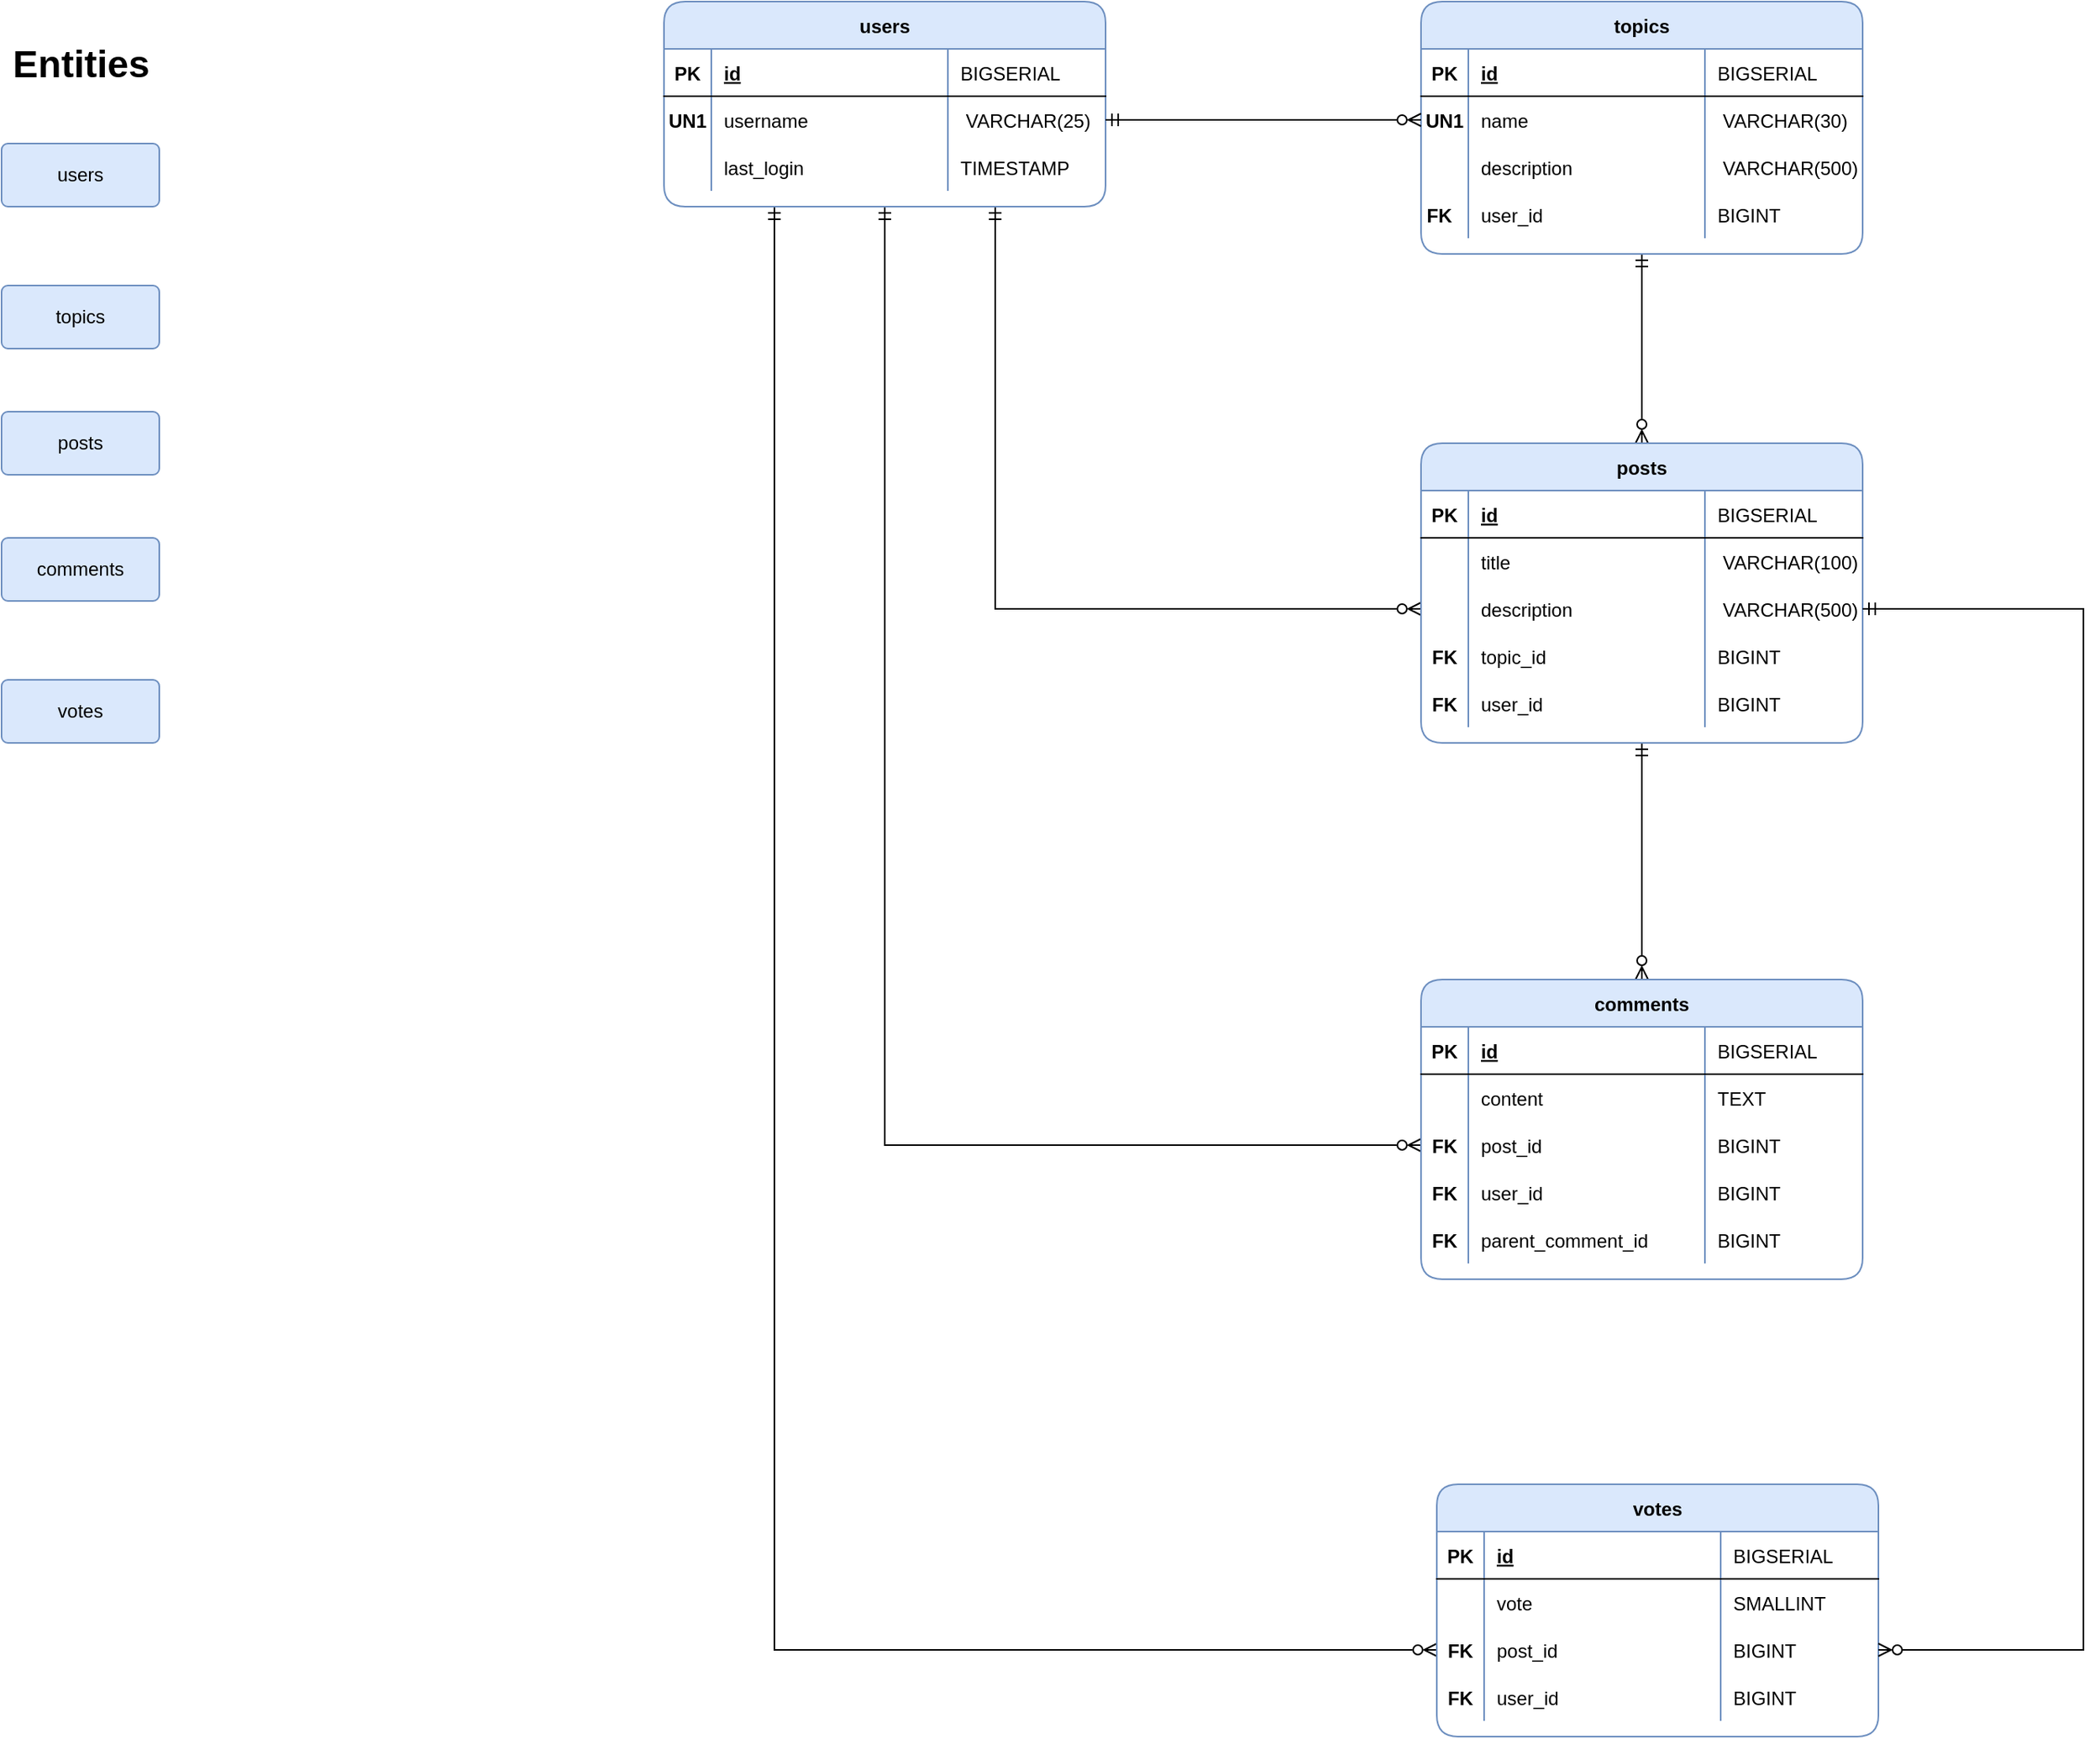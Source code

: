 <mxfile version="20.4.0" type="github" pages="2">
  <diagram id="8g-ydlvDTUNhMPBnWXd3" name="ERD">
    <mxGraphModel dx="1696" dy="1075" grid="1" gridSize="10" guides="1" tooltips="1" connect="1" arrows="1" fold="1" page="0" pageScale="1" pageWidth="850" pageHeight="1100" background="none" math="0" shadow="0">
      <root>
        <mxCell id="0" />
        <mxCell id="1" parent="0" />
        <mxCell id="EXjg4WkJ71-_uIo1iICC-14" value="users" style="rounded=1;arcSize=10;whiteSpace=wrap;html=1;align=center;fillColor=#dae8fc;strokeColor=#6c8ebf;" parent="1" vertex="1">
          <mxGeometry x="-50" y="-130" width="100" height="40" as="geometry" />
        </mxCell>
        <mxCell id="EXjg4WkJ71-_uIo1iICC-16" value="comments" style="rounded=1;arcSize=10;whiteSpace=wrap;html=1;align=center;fillColor=#dae8fc;strokeColor=#6c8ebf;" parent="1" vertex="1">
          <mxGeometry x="-50" y="120" width="100" height="40" as="geometry" />
        </mxCell>
        <mxCell id="EXjg4WkJ71-_uIo1iICC-17" value="topics" style="rounded=1;arcSize=10;whiteSpace=wrap;html=1;align=center;fillColor=#dae8fc;strokeColor=#6c8ebf;" parent="1" vertex="1">
          <mxGeometry x="-50" y="-40" width="100" height="40" as="geometry" />
        </mxCell>
        <mxCell id="EXjg4WkJ71-_uIo1iICC-18" value="posts" style="rounded=1;arcSize=10;whiteSpace=wrap;html=1;align=center;fillColor=#dae8fc;strokeColor=#6c8ebf;" parent="1" vertex="1">
          <mxGeometry x="-50" y="40" width="100" height="40" as="geometry" />
        </mxCell>
        <mxCell id="EXjg4WkJ71-_uIo1iICC-19" value="votes" style="rounded=1;arcSize=10;whiteSpace=wrap;html=1;align=center;fillColor=#dae8fc;strokeColor=#6c8ebf;" parent="1" vertex="1">
          <mxGeometry x="-50" y="210" width="100" height="40" as="geometry" />
        </mxCell>
        <mxCell id="EXjg4WkJ71-_uIo1iICC-21" value="Entities" style="text;strokeColor=none;fillColor=none;html=1;fontSize=24;fontStyle=1;verticalAlign=middle;align=center;" parent="1" vertex="1">
          <mxGeometry x="-50" y="-200" width="100" height="40" as="geometry" />
        </mxCell>
        <mxCell id="J9Gy0ZfupM6AJwMxu1hg-21" style="edgeStyle=orthogonalEdgeStyle;rounded=0;orthogonalLoop=1;jettySize=auto;html=1;entryX=0;entryY=0.5;entryDx=0;entryDy=0;startArrow=ERmandOne;startFill=0;endArrow=ERzeroToMany;endFill=0;exitX=0.75;exitY=1;exitDx=0;exitDy=0;" parent="1" source="i5EUTJuOAO9aettkllSd-66" target="J9Gy0ZfupM6AJwMxu1hg-14" edge="1">
          <mxGeometry relative="1" as="geometry" />
        </mxCell>
        <mxCell id="J9Gy0ZfupM6AJwMxu1hg-48" style="edgeStyle=orthogonalEdgeStyle;rounded=0;orthogonalLoop=1;jettySize=auto;html=1;entryX=0;entryY=0.5;entryDx=0;entryDy=0;startArrow=ERmandOne;startFill=0;endArrow=ERzeroToMany;endFill=0;exitX=0.5;exitY=1;exitDx=0;exitDy=0;" parent="1" source="i5EUTJuOAO9aettkllSd-66" target="J9Gy0ZfupM6AJwMxu1hg-35" edge="1">
          <mxGeometry relative="1" as="geometry" />
        </mxCell>
        <mxCell id="YO8CS8WQhKjeNk4zkESb-1" style="edgeStyle=orthogonalEdgeStyle;rounded=0;orthogonalLoop=1;jettySize=auto;html=1;entryX=0;entryY=0.5;entryDx=0;entryDy=0;exitX=0.25;exitY=1;exitDx=0;exitDy=0;endArrow=ERzeroToMany;endFill=0;startArrow=ERmandOne;startFill=0;" edge="1" parent="1" source="i5EUTJuOAO9aettkllSd-66" target="J9Gy0ZfupM6AJwMxu1hg-58">
          <mxGeometry relative="1" as="geometry" />
        </mxCell>
        <mxCell id="i5EUTJuOAO9aettkllSd-66" value="users" style="shape=table;startSize=30;container=1;collapsible=1;childLayout=tableLayout;fixedRows=1;rowLines=0;fontStyle=1;align=center;resizeLast=1;rounded=1;fillColor=#dae8fc;strokeColor=#6c8ebf;shadow=0;sketch=0;" parent="1" vertex="1">
          <mxGeometry x="370" y="-220" width="280" height="130.0" as="geometry" />
        </mxCell>
        <mxCell id="i5EUTJuOAO9aettkllSd-67" value="" style="shape=partialRectangle;collapsible=0;dropTarget=0;pointerEvents=0;fillColor=none;top=0;left=0;bottom=1;right=0;points=[[0,0.5],[1,0.5]];portConstraint=eastwest;" parent="i5EUTJuOAO9aettkllSd-66" vertex="1">
          <mxGeometry y="30" width="280" height="30" as="geometry" />
        </mxCell>
        <mxCell id="i5EUTJuOAO9aettkllSd-68" value="PK" style="shape=partialRectangle;connectable=0;fillColor=none;top=0;left=0;bottom=0;right=0;fontStyle=1;overflow=hidden;" parent="i5EUTJuOAO9aettkllSd-67" vertex="1">
          <mxGeometry width="30" height="30" as="geometry">
            <mxRectangle width="30" height="30" as="alternateBounds" />
          </mxGeometry>
        </mxCell>
        <mxCell id="i5EUTJuOAO9aettkllSd-69" value="id" style="shape=partialRectangle;connectable=0;fillColor=none;top=0;left=0;bottom=0;right=0;align=left;spacingLeft=6;fontStyle=5;overflow=hidden;" parent="i5EUTJuOAO9aettkllSd-67" vertex="1">
          <mxGeometry x="30" width="150" height="30" as="geometry">
            <mxRectangle width="150" height="30" as="alternateBounds" />
          </mxGeometry>
        </mxCell>
        <mxCell id="i5EUTJuOAO9aettkllSd-70" value="BIGSERIAL" style="shape=partialRectangle;connectable=0;fillColor=none;top=0;left=0;bottom=0;right=0;align=left;spacingLeft=6;fontStyle=0;overflow=hidden;" parent="i5EUTJuOAO9aettkllSd-67" vertex="1">
          <mxGeometry x="180" width="100" height="30" as="geometry">
            <mxRectangle width="100" height="30" as="alternateBounds" />
          </mxGeometry>
        </mxCell>
        <mxCell id="i5EUTJuOAO9aettkllSd-71" value="" style="shape=partialRectangle;collapsible=0;dropTarget=0;pointerEvents=0;fillColor=none;top=0;left=0;bottom=0;right=0;points=[[0,0.5],[1,0.5]];portConstraint=eastwest;" parent="i5EUTJuOAO9aettkllSd-66" vertex="1">
          <mxGeometry y="60" width="280" height="30" as="geometry" />
        </mxCell>
        <mxCell id="i5EUTJuOAO9aettkllSd-72" value="" style="shape=partialRectangle;connectable=0;fillColor=none;top=0;left=0;bottom=0;right=0;editable=1;overflow=hidden;" parent="i5EUTJuOAO9aettkllSd-71" vertex="1">
          <mxGeometry width="30" height="30" as="geometry">
            <mxRectangle width="30" height="30" as="alternateBounds" />
          </mxGeometry>
        </mxCell>
        <mxCell id="i5EUTJuOAO9aettkllSd-73" value="username" style="shape=partialRectangle;connectable=0;fillColor=none;top=0;left=0;bottom=0;right=0;align=left;spacingLeft=6;overflow=hidden;" parent="i5EUTJuOAO9aettkllSd-71" vertex="1">
          <mxGeometry x="30" width="150" height="30" as="geometry">
            <mxRectangle width="150" height="30" as="alternateBounds" />
          </mxGeometry>
        </mxCell>
        <mxCell id="i5EUTJuOAO9aettkllSd-74" value=" VARCHAR(25)" style="shape=partialRectangle;connectable=0;fillColor=none;top=0;left=0;bottom=0;right=0;align=left;spacingLeft=6;overflow=hidden;" parent="i5EUTJuOAO9aettkllSd-71" vertex="1">
          <mxGeometry x="180" width="100" height="30" as="geometry">
            <mxRectangle width="100" height="30" as="alternateBounds" />
          </mxGeometry>
        </mxCell>
        <mxCell id="i5EUTJuOAO9aettkllSd-75" value="" style="shape=partialRectangle;collapsible=0;dropTarget=0;pointerEvents=0;fillColor=none;top=0;left=0;bottom=0;right=0;points=[[0,0.5],[1,0.5]];portConstraint=eastwest;" parent="i5EUTJuOAO9aettkllSd-66" vertex="1">
          <mxGeometry y="90" width="280" height="30" as="geometry" />
        </mxCell>
        <mxCell id="i5EUTJuOAO9aettkllSd-76" value="" style="shape=partialRectangle;connectable=0;fillColor=none;top=0;left=0;bottom=0;right=0;editable=1;overflow=hidden;" parent="i5EUTJuOAO9aettkllSd-75" vertex="1">
          <mxGeometry width="30" height="30" as="geometry">
            <mxRectangle width="30" height="30" as="alternateBounds" />
          </mxGeometry>
        </mxCell>
        <mxCell id="i5EUTJuOAO9aettkllSd-77" value="last_login" style="shape=partialRectangle;connectable=0;fillColor=none;top=0;left=0;bottom=0;right=0;align=left;spacingLeft=6;overflow=hidden;" parent="i5EUTJuOAO9aettkllSd-75" vertex="1">
          <mxGeometry x="30" width="150" height="30" as="geometry">
            <mxRectangle width="150" height="30" as="alternateBounds" />
          </mxGeometry>
        </mxCell>
        <mxCell id="i5EUTJuOAO9aettkllSd-78" value="TIMESTAMP" style="shape=partialRectangle;connectable=0;fillColor=none;top=0;left=0;bottom=0;right=0;align=left;spacingLeft=6;overflow=hidden;" parent="i5EUTJuOAO9aettkllSd-75" vertex="1">
          <mxGeometry x="180" width="100" height="30" as="geometry">
            <mxRectangle width="100" height="30" as="alternateBounds" />
          </mxGeometry>
        </mxCell>
        <mxCell id="i5EUTJuOAO9aettkllSd-91" value="UN1" style="shape=partialRectangle;connectable=0;fillColor=none;top=0;left=0;bottom=0;right=0;editable=1;overflow=hidden;fontStyle=1" parent="1" vertex="1">
          <mxGeometry x="370" y="-160" width="30" height="30" as="geometry">
            <mxRectangle width="30" height="30" as="alternateBounds" />
          </mxGeometry>
        </mxCell>
        <mxCell id="J9Gy0ZfupM6AJwMxu1hg-20" style="edgeStyle=orthogonalEdgeStyle;rounded=0;orthogonalLoop=1;jettySize=auto;html=1;entryX=0.5;entryY=0;entryDx=0;entryDy=0;startArrow=ERmandOne;startFill=0;endArrow=ERzeroToMany;endFill=0;" parent="1" source="i5EUTJuOAO9aettkllSd-92" target="J9Gy0ZfupM6AJwMxu1hg-1" edge="1">
          <mxGeometry relative="1" as="geometry" />
        </mxCell>
        <mxCell id="i5EUTJuOAO9aettkllSd-92" value="topics" style="shape=table;startSize=30;container=1;collapsible=1;childLayout=tableLayout;fixedRows=1;rowLines=0;fontStyle=1;align=center;resizeLast=1;rounded=1;fillColor=#dae8fc;strokeColor=#6c8ebf;shadow=0;sketch=0;" parent="1" vertex="1">
          <mxGeometry x="850" y="-220" width="280" height="160.0" as="geometry" />
        </mxCell>
        <mxCell id="i5EUTJuOAO9aettkllSd-93" value="" style="shape=partialRectangle;collapsible=0;dropTarget=0;pointerEvents=0;fillColor=none;top=0;left=0;bottom=1;right=0;points=[[0,0.5],[1,0.5]];portConstraint=eastwest;" parent="i5EUTJuOAO9aettkllSd-92" vertex="1">
          <mxGeometry y="30" width="280" height="30" as="geometry" />
        </mxCell>
        <mxCell id="i5EUTJuOAO9aettkllSd-94" value="PK" style="shape=partialRectangle;connectable=0;fillColor=none;top=0;left=0;bottom=0;right=0;fontStyle=1;overflow=hidden;" parent="i5EUTJuOAO9aettkllSd-93" vertex="1">
          <mxGeometry width="30" height="30" as="geometry">
            <mxRectangle width="30" height="30" as="alternateBounds" />
          </mxGeometry>
        </mxCell>
        <mxCell id="i5EUTJuOAO9aettkllSd-95" value="id" style="shape=partialRectangle;connectable=0;fillColor=none;top=0;left=0;bottom=0;right=0;align=left;spacingLeft=6;fontStyle=5;overflow=hidden;" parent="i5EUTJuOAO9aettkllSd-93" vertex="1">
          <mxGeometry x="30" width="150" height="30" as="geometry">
            <mxRectangle width="150" height="30" as="alternateBounds" />
          </mxGeometry>
        </mxCell>
        <mxCell id="i5EUTJuOAO9aettkllSd-96" value="BIGSERIAL" style="shape=partialRectangle;connectable=0;fillColor=none;top=0;left=0;bottom=0;right=0;align=left;spacingLeft=6;fontStyle=0;overflow=hidden;" parent="i5EUTJuOAO9aettkllSd-93" vertex="1">
          <mxGeometry x="180" width="100" height="30" as="geometry">
            <mxRectangle width="100" height="30" as="alternateBounds" />
          </mxGeometry>
        </mxCell>
        <mxCell id="i5EUTJuOAO9aettkllSd-97" value="" style="shape=partialRectangle;collapsible=0;dropTarget=0;pointerEvents=0;fillColor=none;top=0;left=0;bottom=0;right=0;points=[[0,0.5],[1,0.5]];portConstraint=eastwest;" parent="i5EUTJuOAO9aettkllSd-92" vertex="1">
          <mxGeometry y="60" width="280" height="30" as="geometry" />
        </mxCell>
        <mxCell id="i5EUTJuOAO9aettkllSd-98" value="UN1" style="shape=partialRectangle;connectable=0;fillColor=none;top=0;left=0;bottom=0;right=0;editable=1;overflow=hidden;fontStyle=1" parent="i5EUTJuOAO9aettkllSd-97" vertex="1">
          <mxGeometry width="30" height="30" as="geometry">
            <mxRectangle width="30" height="30" as="alternateBounds" />
          </mxGeometry>
        </mxCell>
        <mxCell id="i5EUTJuOAO9aettkllSd-99" value="name" style="shape=partialRectangle;connectable=0;fillColor=none;top=0;left=0;bottom=0;right=0;align=left;spacingLeft=6;overflow=hidden;" parent="i5EUTJuOAO9aettkllSd-97" vertex="1">
          <mxGeometry x="30" width="150" height="30" as="geometry">
            <mxRectangle width="150" height="30" as="alternateBounds" />
          </mxGeometry>
        </mxCell>
        <mxCell id="i5EUTJuOAO9aettkllSd-100" value=" VARCHAR(30)" style="shape=partialRectangle;connectable=0;fillColor=none;top=0;left=0;bottom=0;right=0;align=left;spacingLeft=6;overflow=hidden;" parent="i5EUTJuOAO9aettkllSd-97" vertex="1">
          <mxGeometry x="180" width="100" height="30" as="geometry">
            <mxRectangle width="100" height="30" as="alternateBounds" />
          </mxGeometry>
        </mxCell>
        <mxCell id="i5EUTJuOAO9aettkllSd-101" value="" style="shape=partialRectangle;collapsible=0;dropTarget=0;pointerEvents=0;fillColor=none;top=0;left=0;bottom=0;right=0;points=[[0,0.5],[1,0.5]];portConstraint=eastwest;" parent="i5EUTJuOAO9aettkllSd-92" vertex="1">
          <mxGeometry y="90" width="280" height="30" as="geometry" />
        </mxCell>
        <mxCell id="i5EUTJuOAO9aettkllSd-102" value="" style="shape=partialRectangle;connectable=0;fillColor=none;top=0;left=0;bottom=0;right=0;editable=1;overflow=hidden;" parent="i5EUTJuOAO9aettkllSd-101" vertex="1">
          <mxGeometry width="30" height="30" as="geometry">
            <mxRectangle width="30" height="30" as="alternateBounds" />
          </mxGeometry>
        </mxCell>
        <mxCell id="i5EUTJuOAO9aettkllSd-103" value="description" style="shape=partialRectangle;connectable=0;fillColor=none;top=0;left=0;bottom=0;right=0;align=left;spacingLeft=6;overflow=hidden;" parent="i5EUTJuOAO9aettkllSd-101" vertex="1">
          <mxGeometry x="30" width="150" height="30" as="geometry">
            <mxRectangle width="150" height="30" as="alternateBounds" />
          </mxGeometry>
        </mxCell>
        <mxCell id="i5EUTJuOAO9aettkllSd-104" value=" VARCHAR(500)" style="shape=partialRectangle;connectable=0;fillColor=none;top=0;left=0;bottom=0;right=0;align=left;spacingLeft=6;overflow=hidden;" parent="i5EUTJuOAO9aettkllSd-101" vertex="1">
          <mxGeometry x="180" width="100" height="30" as="geometry">
            <mxRectangle width="100" height="30" as="alternateBounds" />
          </mxGeometry>
        </mxCell>
        <mxCell id="i5EUTJuOAO9aettkllSd-121" style="shape=partialRectangle;collapsible=0;dropTarget=0;pointerEvents=0;fillColor=none;top=0;left=0;bottom=0;right=0;points=[[0,0.5],[1,0.5]];portConstraint=eastwest;" parent="i5EUTJuOAO9aettkllSd-92" vertex="1">
          <mxGeometry y="120" width="280" height="30" as="geometry" />
        </mxCell>
        <mxCell id="i5EUTJuOAO9aettkllSd-122" value="FK  " style="shape=partialRectangle;connectable=0;fillColor=none;top=0;left=0;bottom=0;right=0;editable=1;overflow=hidden;fontStyle=1" parent="i5EUTJuOAO9aettkllSd-121" vertex="1">
          <mxGeometry width="30" height="30" as="geometry">
            <mxRectangle width="30" height="30" as="alternateBounds" />
          </mxGeometry>
        </mxCell>
        <mxCell id="i5EUTJuOAO9aettkllSd-123" value="user_id" style="shape=partialRectangle;connectable=0;fillColor=none;top=0;left=0;bottom=0;right=0;align=left;spacingLeft=6;overflow=hidden;" parent="i5EUTJuOAO9aettkllSd-121" vertex="1">
          <mxGeometry x="30" width="150" height="30" as="geometry">
            <mxRectangle width="150" height="30" as="alternateBounds" />
          </mxGeometry>
        </mxCell>
        <mxCell id="i5EUTJuOAO9aettkllSd-124" value="BIGINT" style="shape=partialRectangle;connectable=0;fillColor=none;top=0;left=0;bottom=0;right=0;align=left;spacingLeft=6;overflow=hidden;" parent="i5EUTJuOAO9aettkllSd-121" vertex="1">
          <mxGeometry x="180" width="100" height="30" as="geometry">
            <mxRectangle width="100" height="30" as="alternateBounds" />
          </mxGeometry>
        </mxCell>
        <mxCell id="eumbJqUxj1U6MfxHpy0I-1" style="edgeStyle=orthogonalEdgeStyle;rounded=0;orthogonalLoop=1;jettySize=auto;html=1;entryX=0;entryY=0.5;entryDx=0;entryDy=0;endArrow=ERzeroToMany;endFill=0;startArrow=ERmandOne;startFill=0;" parent="1" target="i5EUTJuOAO9aettkllSd-97" edge="1">
          <mxGeometry relative="1" as="geometry" />
        </mxCell>
        <mxCell id="J9Gy0ZfupM6AJwMxu1hg-47" style="edgeStyle=orthogonalEdgeStyle;rounded=0;orthogonalLoop=1;jettySize=auto;html=1;startArrow=ERmandOne;startFill=0;endArrow=ERzeroToMany;endFill=0;" parent="1" source="J9Gy0ZfupM6AJwMxu1hg-1" target="J9Gy0ZfupM6AJwMxu1hg-26" edge="1">
          <mxGeometry relative="1" as="geometry" />
        </mxCell>
        <mxCell id="J9Gy0ZfupM6AJwMxu1hg-1" value="posts" style="shape=table;startSize=30;container=1;collapsible=1;childLayout=tableLayout;fixedRows=1;rowLines=0;fontStyle=1;align=center;resizeLast=1;rounded=1;fillColor=#dae8fc;strokeColor=#6c8ebf;shadow=0;sketch=0;" parent="1" vertex="1">
          <mxGeometry x="850" y="60" width="280" height="190.0" as="geometry" />
        </mxCell>
        <mxCell id="J9Gy0ZfupM6AJwMxu1hg-2" value="" style="shape=partialRectangle;collapsible=0;dropTarget=0;pointerEvents=0;fillColor=none;top=0;left=0;bottom=1;right=0;points=[[0,0.5],[1,0.5]];portConstraint=eastwest;" parent="J9Gy0ZfupM6AJwMxu1hg-1" vertex="1">
          <mxGeometry y="30" width="280" height="30" as="geometry" />
        </mxCell>
        <mxCell id="J9Gy0ZfupM6AJwMxu1hg-3" value="PK" style="shape=partialRectangle;connectable=0;fillColor=none;top=0;left=0;bottom=0;right=0;fontStyle=1;overflow=hidden;" parent="J9Gy0ZfupM6AJwMxu1hg-2" vertex="1">
          <mxGeometry width="30" height="30" as="geometry">
            <mxRectangle width="30" height="30" as="alternateBounds" />
          </mxGeometry>
        </mxCell>
        <mxCell id="J9Gy0ZfupM6AJwMxu1hg-4" value="id" style="shape=partialRectangle;connectable=0;fillColor=none;top=0;left=0;bottom=0;right=0;align=left;spacingLeft=6;fontStyle=5;overflow=hidden;" parent="J9Gy0ZfupM6AJwMxu1hg-2" vertex="1">
          <mxGeometry x="30" width="150" height="30" as="geometry">
            <mxRectangle width="150" height="30" as="alternateBounds" />
          </mxGeometry>
        </mxCell>
        <mxCell id="J9Gy0ZfupM6AJwMxu1hg-5" value="BIGSERIAL" style="shape=partialRectangle;connectable=0;fillColor=none;top=0;left=0;bottom=0;right=0;align=left;spacingLeft=6;fontStyle=0;overflow=hidden;" parent="J9Gy0ZfupM6AJwMxu1hg-2" vertex="1">
          <mxGeometry x="180" width="100" height="30" as="geometry">
            <mxRectangle width="100" height="30" as="alternateBounds" />
          </mxGeometry>
        </mxCell>
        <mxCell id="J9Gy0ZfupM6AJwMxu1hg-10" value="" style="shape=partialRectangle;collapsible=0;dropTarget=0;pointerEvents=0;fillColor=none;top=0;left=0;bottom=0;right=0;points=[[0,0.5],[1,0.5]];portConstraint=eastwest;" parent="J9Gy0ZfupM6AJwMxu1hg-1" vertex="1">
          <mxGeometry y="60" width="280" height="30" as="geometry" />
        </mxCell>
        <mxCell id="J9Gy0ZfupM6AJwMxu1hg-11" value="" style="shape=partialRectangle;connectable=0;fillColor=none;top=0;left=0;bottom=0;right=0;editable=1;overflow=hidden;fontStyle=1" parent="J9Gy0ZfupM6AJwMxu1hg-10" vertex="1">
          <mxGeometry width="30" height="30" as="geometry">
            <mxRectangle width="30" height="30" as="alternateBounds" />
          </mxGeometry>
        </mxCell>
        <mxCell id="J9Gy0ZfupM6AJwMxu1hg-12" value="title" style="shape=partialRectangle;connectable=0;fillColor=none;top=0;left=0;bottom=0;right=0;align=left;spacingLeft=6;overflow=hidden;" parent="J9Gy0ZfupM6AJwMxu1hg-10" vertex="1">
          <mxGeometry x="30" width="150" height="30" as="geometry">
            <mxRectangle width="150" height="30" as="alternateBounds" />
          </mxGeometry>
        </mxCell>
        <mxCell id="J9Gy0ZfupM6AJwMxu1hg-13" value=" VARCHAR(100)" style="shape=partialRectangle;connectable=0;fillColor=none;top=0;left=0;bottom=0;right=0;align=left;spacingLeft=6;overflow=hidden;" parent="J9Gy0ZfupM6AJwMxu1hg-10" vertex="1">
          <mxGeometry x="180" width="100" height="30" as="geometry">
            <mxRectangle width="100" height="30" as="alternateBounds" />
          </mxGeometry>
        </mxCell>
        <mxCell id="J9Gy0ZfupM6AJwMxu1hg-14" value="" style="shape=partialRectangle;collapsible=0;dropTarget=0;pointerEvents=0;fillColor=none;top=0;left=0;bottom=0;right=0;points=[[0,0.5],[1,0.5]];portConstraint=eastwest;" parent="J9Gy0ZfupM6AJwMxu1hg-1" vertex="1">
          <mxGeometry y="90" width="280" height="30" as="geometry" />
        </mxCell>
        <mxCell id="J9Gy0ZfupM6AJwMxu1hg-15" value="" style="shape=partialRectangle;connectable=0;fillColor=none;top=0;left=0;bottom=0;right=0;editable=1;overflow=hidden;" parent="J9Gy0ZfupM6AJwMxu1hg-14" vertex="1">
          <mxGeometry width="30" height="30" as="geometry">
            <mxRectangle width="30" height="30" as="alternateBounds" />
          </mxGeometry>
        </mxCell>
        <mxCell id="J9Gy0ZfupM6AJwMxu1hg-16" value="description" style="shape=partialRectangle;connectable=0;fillColor=none;top=0;left=0;bottom=0;right=0;align=left;spacingLeft=6;overflow=hidden;" parent="J9Gy0ZfupM6AJwMxu1hg-14" vertex="1">
          <mxGeometry x="30" width="150" height="30" as="geometry">
            <mxRectangle width="150" height="30" as="alternateBounds" />
          </mxGeometry>
        </mxCell>
        <mxCell id="J9Gy0ZfupM6AJwMxu1hg-17" value=" VARCHAR(500)" style="shape=partialRectangle;connectable=0;fillColor=none;top=0;left=0;bottom=0;right=0;align=left;spacingLeft=6;overflow=hidden;" parent="J9Gy0ZfupM6AJwMxu1hg-14" vertex="1">
          <mxGeometry x="180" width="100" height="30" as="geometry">
            <mxRectangle width="100" height="30" as="alternateBounds" />
          </mxGeometry>
        </mxCell>
        <mxCell id="J9Gy0ZfupM6AJwMxu1hg-22" style="shape=partialRectangle;collapsible=0;dropTarget=0;pointerEvents=0;fillColor=none;top=0;left=0;bottom=0;right=0;points=[[0,0.5],[1,0.5]];portConstraint=eastwest;" parent="J9Gy0ZfupM6AJwMxu1hg-1" vertex="1">
          <mxGeometry y="120" width="280" height="30" as="geometry" />
        </mxCell>
        <mxCell id="J9Gy0ZfupM6AJwMxu1hg-23" value="FK" style="shape=partialRectangle;connectable=0;fillColor=none;top=0;left=0;bottom=0;right=0;editable=1;overflow=hidden;fontStyle=1" parent="J9Gy0ZfupM6AJwMxu1hg-22" vertex="1">
          <mxGeometry width="30" height="30" as="geometry">
            <mxRectangle width="30" height="30" as="alternateBounds" />
          </mxGeometry>
        </mxCell>
        <mxCell id="J9Gy0ZfupM6AJwMxu1hg-24" value="topic_id" style="shape=partialRectangle;connectable=0;fillColor=none;top=0;left=0;bottom=0;right=0;align=left;spacingLeft=6;overflow=hidden;" parent="J9Gy0ZfupM6AJwMxu1hg-22" vertex="1">
          <mxGeometry x="30" width="150" height="30" as="geometry">
            <mxRectangle width="150" height="30" as="alternateBounds" />
          </mxGeometry>
        </mxCell>
        <mxCell id="J9Gy0ZfupM6AJwMxu1hg-25" value="BIGINT" style="shape=partialRectangle;connectable=0;fillColor=none;top=0;left=0;bottom=0;right=0;align=left;spacingLeft=6;overflow=hidden;" parent="J9Gy0ZfupM6AJwMxu1hg-22" vertex="1">
          <mxGeometry x="180" width="100" height="30" as="geometry">
            <mxRectangle width="100" height="30" as="alternateBounds" />
          </mxGeometry>
        </mxCell>
        <mxCell id="J9Gy0ZfupM6AJwMxu1hg-6" style="shape=partialRectangle;collapsible=0;dropTarget=0;pointerEvents=0;fillColor=none;top=0;left=0;bottom=0;right=0;points=[[0,0.5],[1,0.5]];portConstraint=eastwest;" parent="J9Gy0ZfupM6AJwMxu1hg-1" vertex="1">
          <mxGeometry y="150" width="280" height="30" as="geometry" />
        </mxCell>
        <mxCell id="J9Gy0ZfupM6AJwMxu1hg-7" value="FK" style="shape=partialRectangle;connectable=0;fillColor=none;top=0;left=0;bottom=0;right=0;editable=1;overflow=hidden;fontStyle=1" parent="J9Gy0ZfupM6AJwMxu1hg-6" vertex="1">
          <mxGeometry width="30" height="30" as="geometry">
            <mxRectangle width="30" height="30" as="alternateBounds" />
          </mxGeometry>
        </mxCell>
        <mxCell id="J9Gy0ZfupM6AJwMxu1hg-8" value="user_id" style="shape=partialRectangle;connectable=0;fillColor=none;top=0;left=0;bottom=0;right=0;align=left;spacingLeft=6;overflow=hidden;" parent="J9Gy0ZfupM6AJwMxu1hg-6" vertex="1">
          <mxGeometry x="30" width="150" height="30" as="geometry">
            <mxRectangle width="150" height="30" as="alternateBounds" />
          </mxGeometry>
        </mxCell>
        <mxCell id="J9Gy0ZfupM6AJwMxu1hg-9" value="BIGINT" style="shape=partialRectangle;connectable=0;fillColor=none;top=0;left=0;bottom=0;right=0;align=left;spacingLeft=6;overflow=hidden;" parent="J9Gy0ZfupM6AJwMxu1hg-6" vertex="1">
          <mxGeometry x="180" width="100" height="30" as="geometry">
            <mxRectangle width="100" height="30" as="alternateBounds" />
          </mxGeometry>
        </mxCell>
        <mxCell id="J9Gy0ZfupM6AJwMxu1hg-18" style="edgeStyle=orthogonalEdgeStyle;rounded=0;orthogonalLoop=1;jettySize=auto;html=1;entryX=0;entryY=0.5;entryDx=0;entryDy=0;endArrow=ERzeroToMany;endFill=0;startArrow=ERmandOne;startFill=0;" parent="1" source="i5EUTJuOAO9aettkllSd-71" target="i5EUTJuOAO9aettkllSd-97" edge="1">
          <mxGeometry relative="1" as="geometry" />
        </mxCell>
        <mxCell id="J9Gy0ZfupM6AJwMxu1hg-26" value="comments" style="shape=table;startSize=30;container=1;collapsible=1;childLayout=tableLayout;fixedRows=1;rowLines=0;fontStyle=1;align=center;resizeLast=1;rounded=1;fillColor=#dae8fc;strokeColor=#6c8ebf;shadow=0;sketch=0;" parent="1" vertex="1">
          <mxGeometry x="850" y="400" width="280" height="190.0" as="geometry" />
        </mxCell>
        <mxCell id="J9Gy0ZfupM6AJwMxu1hg-27" value="" style="shape=partialRectangle;collapsible=0;dropTarget=0;pointerEvents=0;fillColor=none;top=0;left=0;bottom=1;right=0;points=[[0,0.5],[1,0.5]];portConstraint=eastwest;" parent="J9Gy0ZfupM6AJwMxu1hg-26" vertex="1">
          <mxGeometry y="30" width="280" height="30" as="geometry" />
        </mxCell>
        <mxCell id="J9Gy0ZfupM6AJwMxu1hg-28" value="PK" style="shape=partialRectangle;connectable=0;fillColor=none;top=0;left=0;bottom=0;right=0;fontStyle=1;overflow=hidden;" parent="J9Gy0ZfupM6AJwMxu1hg-27" vertex="1">
          <mxGeometry width="30" height="30" as="geometry">
            <mxRectangle width="30" height="30" as="alternateBounds" />
          </mxGeometry>
        </mxCell>
        <mxCell id="J9Gy0ZfupM6AJwMxu1hg-29" value="id" style="shape=partialRectangle;connectable=0;fillColor=none;top=0;left=0;bottom=0;right=0;align=left;spacingLeft=6;fontStyle=5;overflow=hidden;" parent="J9Gy0ZfupM6AJwMxu1hg-27" vertex="1">
          <mxGeometry x="30" width="150" height="30" as="geometry">
            <mxRectangle width="150" height="30" as="alternateBounds" />
          </mxGeometry>
        </mxCell>
        <mxCell id="J9Gy0ZfupM6AJwMxu1hg-30" value="BIGSERIAL" style="shape=partialRectangle;connectable=0;fillColor=none;top=0;left=0;bottom=0;right=0;align=left;spacingLeft=6;fontStyle=0;overflow=hidden;" parent="J9Gy0ZfupM6AJwMxu1hg-27" vertex="1">
          <mxGeometry x="180" width="100" height="30" as="geometry">
            <mxRectangle width="100" height="30" as="alternateBounds" />
          </mxGeometry>
        </mxCell>
        <mxCell id="J9Gy0ZfupM6AJwMxu1hg-31" value="" style="shape=partialRectangle;collapsible=0;dropTarget=0;pointerEvents=0;fillColor=none;top=0;left=0;bottom=0;right=0;points=[[0,0.5],[1,0.5]];portConstraint=eastwest;" parent="J9Gy0ZfupM6AJwMxu1hg-26" vertex="1">
          <mxGeometry y="60" width="280" height="30" as="geometry" />
        </mxCell>
        <mxCell id="J9Gy0ZfupM6AJwMxu1hg-32" value="" style="shape=partialRectangle;connectable=0;fillColor=none;top=0;left=0;bottom=0;right=0;editable=1;overflow=hidden;fontStyle=1" parent="J9Gy0ZfupM6AJwMxu1hg-31" vertex="1">
          <mxGeometry width="30" height="30" as="geometry">
            <mxRectangle width="30" height="30" as="alternateBounds" />
          </mxGeometry>
        </mxCell>
        <mxCell id="J9Gy0ZfupM6AJwMxu1hg-33" value="content" style="shape=partialRectangle;connectable=0;fillColor=none;top=0;left=0;bottom=0;right=0;align=left;spacingLeft=6;overflow=hidden;" parent="J9Gy0ZfupM6AJwMxu1hg-31" vertex="1">
          <mxGeometry x="30" width="150" height="30" as="geometry">
            <mxRectangle width="150" height="30" as="alternateBounds" />
          </mxGeometry>
        </mxCell>
        <mxCell id="J9Gy0ZfupM6AJwMxu1hg-34" value="TEXT" style="shape=partialRectangle;connectable=0;fillColor=none;top=0;left=0;bottom=0;right=0;align=left;spacingLeft=6;overflow=hidden;" parent="J9Gy0ZfupM6AJwMxu1hg-31" vertex="1">
          <mxGeometry x="180" width="100" height="30" as="geometry">
            <mxRectangle width="100" height="30" as="alternateBounds" />
          </mxGeometry>
        </mxCell>
        <mxCell id="J9Gy0ZfupM6AJwMxu1hg-35" value="" style="shape=partialRectangle;collapsible=0;dropTarget=0;pointerEvents=0;fillColor=none;top=0;left=0;bottom=0;right=0;points=[[0,0.5],[1,0.5]];portConstraint=eastwest;" parent="J9Gy0ZfupM6AJwMxu1hg-26" vertex="1">
          <mxGeometry y="90" width="280" height="30" as="geometry" />
        </mxCell>
        <mxCell id="J9Gy0ZfupM6AJwMxu1hg-36" value="FK" style="shape=partialRectangle;connectable=0;fillColor=none;top=0;left=0;bottom=0;right=0;editable=1;overflow=hidden;fontStyle=1" parent="J9Gy0ZfupM6AJwMxu1hg-35" vertex="1">
          <mxGeometry width="30" height="30" as="geometry">
            <mxRectangle width="30" height="30" as="alternateBounds" />
          </mxGeometry>
        </mxCell>
        <mxCell id="J9Gy0ZfupM6AJwMxu1hg-37" value="post_id" style="shape=partialRectangle;connectable=0;fillColor=none;top=0;left=0;bottom=0;right=0;align=left;spacingLeft=6;overflow=hidden;" parent="J9Gy0ZfupM6AJwMxu1hg-35" vertex="1">
          <mxGeometry x="30" width="150" height="30" as="geometry">
            <mxRectangle width="150" height="30" as="alternateBounds" />
          </mxGeometry>
        </mxCell>
        <mxCell id="J9Gy0ZfupM6AJwMxu1hg-38" value="BIGINT" style="shape=partialRectangle;connectable=0;fillColor=none;top=0;left=0;bottom=0;right=0;align=left;spacingLeft=6;overflow=hidden;" parent="J9Gy0ZfupM6AJwMxu1hg-35" vertex="1">
          <mxGeometry x="180" width="100" height="30" as="geometry">
            <mxRectangle width="100" height="30" as="alternateBounds" />
          </mxGeometry>
        </mxCell>
        <mxCell id="J9Gy0ZfupM6AJwMxu1hg-39" style="shape=partialRectangle;collapsible=0;dropTarget=0;pointerEvents=0;fillColor=none;top=0;left=0;bottom=0;right=0;points=[[0,0.5],[1,0.5]];portConstraint=eastwest;" parent="J9Gy0ZfupM6AJwMxu1hg-26" vertex="1">
          <mxGeometry y="120" width="280" height="30" as="geometry" />
        </mxCell>
        <mxCell id="J9Gy0ZfupM6AJwMxu1hg-40" value="FK" style="shape=partialRectangle;connectable=0;fillColor=none;top=0;left=0;bottom=0;right=0;editable=1;overflow=hidden;fontStyle=1" parent="J9Gy0ZfupM6AJwMxu1hg-39" vertex="1">
          <mxGeometry width="30" height="30" as="geometry">
            <mxRectangle width="30" height="30" as="alternateBounds" />
          </mxGeometry>
        </mxCell>
        <mxCell id="J9Gy0ZfupM6AJwMxu1hg-41" value="user_id" style="shape=partialRectangle;connectable=0;fillColor=none;top=0;left=0;bottom=0;right=0;align=left;spacingLeft=6;overflow=hidden;" parent="J9Gy0ZfupM6AJwMxu1hg-39" vertex="1">
          <mxGeometry x="30" width="150" height="30" as="geometry">
            <mxRectangle width="150" height="30" as="alternateBounds" />
          </mxGeometry>
        </mxCell>
        <mxCell id="J9Gy0ZfupM6AJwMxu1hg-42" value="BIGINT" style="shape=partialRectangle;connectable=0;fillColor=none;top=0;left=0;bottom=0;right=0;align=left;spacingLeft=6;overflow=hidden;" parent="J9Gy0ZfupM6AJwMxu1hg-39" vertex="1">
          <mxGeometry x="180" width="100" height="30" as="geometry">
            <mxRectangle width="100" height="30" as="alternateBounds" />
          </mxGeometry>
        </mxCell>
        <mxCell id="J9Gy0ZfupM6AJwMxu1hg-43" style="shape=partialRectangle;collapsible=0;dropTarget=0;pointerEvents=0;fillColor=none;top=0;left=0;bottom=0;right=0;points=[[0,0.5],[1,0.5]];portConstraint=eastwest;" parent="J9Gy0ZfupM6AJwMxu1hg-26" vertex="1">
          <mxGeometry y="150" width="280" height="30" as="geometry" />
        </mxCell>
        <mxCell id="J9Gy0ZfupM6AJwMxu1hg-44" value="FK" style="shape=partialRectangle;connectable=0;fillColor=none;top=0;left=0;bottom=0;right=0;editable=1;overflow=hidden;fontStyle=1" parent="J9Gy0ZfupM6AJwMxu1hg-43" vertex="1">
          <mxGeometry width="30" height="30" as="geometry">
            <mxRectangle width="30" height="30" as="alternateBounds" />
          </mxGeometry>
        </mxCell>
        <mxCell id="J9Gy0ZfupM6AJwMxu1hg-45" value="parent_comment_id" style="shape=partialRectangle;connectable=0;fillColor=none;top=0;left=0;bottom=0;right=0;align=left;spacingLeft=6;overflow=hidden;" parent="J9Gy0ZfupM6AJwMxu1hg-43" vertex="1">
          <mxGeometry x="30" width="150" height="30" as="geometry">
            <mxRectangle width="150" height="30" as="alternateBounds" />
          </mxGeometry>
        </mxCell>
        <mxCell id="J9Gy0ZfupM6AJwMxu1hg-46" value="BIGINT" style="shape=partialRectangle;connectable=0;fillColor=none;top=0;left=0;bottom=0;right=0;align=left;spacingLeft=6;overflow=hidden;" parent="J9Gy0ZfupM6AJwMxu1hg-43" vertex="1">
          <mxGeometry x="180" width="100" height="30" as="geometry">
            <mxRectangle width="100" height="30" as="alternateBounds" />
          </mxGeometry>
        </mxCell>
        <mxCell id="J9Gy0ZfupM6AJwMxu1hg-49" value="votes" style="shape=table;startSize=30;container=1;collapsible=1;childLayout=tableLayout;fixedRows=1;rowLines=0;fontStyle=1;align=center;resizeLast=1;rounded=1;fillColor=#dae8fc;strokeColor=#6c8ebf;shadow=0;sketch=0;" parent="1" vertex="1">
          <mxGeometry x="860" y="720" width="280" height="160.0" as="geometry" />
        </mxCell>
        <mxCell id="J9Gy0ZfupM6AJwMxu1hg-50" value="" style="shape=partialRectangle;collapsible=0;dropTarget=0;pointerEvents=0;fillColor=none;top=0;left=0;bottom=1;right=0;points=[[0,0.5],[1,0.5]];portConstraint=eastwest;" parent="J9Gy0ZfupM6AJwMxu1hg-49" vertex="1">
          <mxGeometry y="30" width="280" height="30" as="geometry" />
        </mxCell>
        <mxCell id="J9Gy0ZfupM6AJwMxu1hg-51" value="PK" style="shape=partialRectangle;connectable=0;fillColor=none;top=0;left=0;bottom=0;right=0;fontStyle=1;overflow=hidden;" parent="J9Gy0ZfupM6AJwMxu1hg-50" vertex="1">
          <mxGeometry width="30" height="30" as="geometry">
            <mxRectangle width="30" height="30" as="alternateBounds" />
          </mxGeometry>
        </mxCell>
        <mxCell id="J9Gy0ZfupM6AJwMxu1hg-52" value="id" style="shape=partialRectangle;connectable=0;fillColor=none;top=0;left=0;bottom=0;right=0;align=left;spacingLeft=6;fontStyle=5;overflow=hidden;" parent="J9Gy0ZfupM6AJwMxu1hg-50" vertex="1">
          <mxGeometry x="30" width="150" height="30" as="geometry">
            <mxRectangle width="150" height="30" as="alternateBounds" />
          </mxGeometry>
        </mxCell>
        <mxCell id="J9Gy0ZfupM6AJwMxu1hg-53" value="BIGSERIAL" style="shape=partialRectangle;connectable=0;fillColor=none;top=0;left=0;bottom=0;right=0;align=left;spacingLeft=6;fontStyle=0;overflow=hidden;" parent="J9Gy0ZfupM6AJwMxu1hg-50" vertex="1">
          <mxGeometry x="180" width="100" height="30" as="geometry">
            <mxRectangle width="100" height="30" as="alternateBounds" />
          </mxGeometry>
        </mxCell>
        <mxCell id="J9Gy0ZfupM6AJwMxu1hg-54" value="" style="shape=partialRectangle;collapsible=0;dropTarget=0;pointerEvents=0;fillColor=none;top=0;left=0;bottom=0;right=0;points=[[0,0.5],[1,0.5]];portConstraint=eastwest;" parent="J9Gy0ZfupM6AJwMxu1hg-49" vertex="1">
          <mxGeometry y="60" width="280" height="30" as="geometry" />
        </mxCell>
        <mxCell id="J9Gy0ZfupM6AJwMxu1hg-55" value="" style="shape=partialRectangle;connectable=0;fillColor=none;top=0;left=0;bottom=0;right=0;editable=1;overflow=hidden;fontStyle=1" parent="J9Gy0ZfupM6AJwMxu1hg-54" vertex="1">
          <mxGeometry width="30" height="30" as="geometry">
            <mxRectangle width="30" height="30" as="alternateBounds" />
          </mxGeometry>
        </mxCell>
        <mxCell id="J9Gy0ZfupM6AJwMxu1hg-56" value="vote" style="shape=partialRectangle;connectable=0;fillColor=none;top=0;left=0;bottom=0;right=0;align=left;spacingLeft=6;overflow=hidden;" parent="J9Gy0ZfupM6AJwMxu1hg-54" vertex="1">
          <mxGeometry x="30" width="150" height="30" as="geometry">
            <mxRectangle width="150" height="30" as="alternateBounds" />
          </mxGeometry>
        </mxCell>
        <mxCell id="J9Gy0ZfupM6AJwMxu1hg-57" value="SMALLINT" style="shape=partialRectangle;connectable=0;fillColor=none;top=0;left=0;bottom=0;right=0;align=left;spacingLeft=6;overflow=hidden;" parent="J9Gy0ZfupM6AJwMxu1hg-54" vertex="1">
          <mxGeometry x="180" width="100" height="30" as="geometry">
            <mxRectangle width="100" height="30" as="alternateBounds" />
          </mxGeometry>
        </mxCell>
        <mxCell id="J9Gy0ZfupM6AJwMxu1hg-58" value="" style="shape=partialRectangle;collapsible=0;dropTarget=0;pointerEvents=0;fillColor=none;top=0;left=0;bottom=0;right=0;points=[[0,0.5],[1,0.5]];portConstraint=eastwest;" parent="J9Gy0ZfupM6AJwMxu1hg-49" vertex="1">
          <mxGeometry y="90" width="280" height="30" as="geometry" />
        </mxCell>
        <mxCell id="J9Gy0ZfupM6AJwMxu1hg-59" value="FK" style="shape=partialRectangle;connectable=0;fillColor=none;top=0;left=0;bottom=0;right=0;editable=1;overflow=hidden;fontStyle=1" parent="J9Gy0ZfupM6AJwMxu1hg-58" vertex="1">
          <mxGeometry width="30" height="30" as="geometry">
            <mxRectangle width="30" height="30" as="alternateBounds" />
          </mxGeometry>
        </mxCell>
        <mxCell id="J9Gy0ZfupM6AJwMxu1hg-60" value="post_id" style="shape=partialRectangle;connectable=0;fillColor=none;top=0;left=0;bottom=0;right=0;align=left;spacingLeft=6;overflow=hidden;" parent="J9Gy0ZfupM6AJwMxu1hg-58" vertex="1">
          <mxGeometry x="30" width="150" height="30" as="geometry">
            <mxRectangle width="150" height="30" as="alternateBounds" />
          </mxGeometry>
        </mxCell>
        <mxCell id="J9Gy0ZfupM6AJwMxu1hg-61" value="BIGINT" style="shape=partialRectangle;connectable=0;fillColor=none;top=0;left=0;bottom=0;right=0;align=left;spacingLeft=6;overflow=hidden;" parent="J9Gy0ZfupM6AJwMxu1hg-58" vertex="1">
          <mxGeometry x="180" width="100" height="30" as="geometry">
            <mxRectangle width="100" height="30" as="alternateBounds" />
          </mxGeometry>
        </mxCell>
        <mxCell id="J9Gy0ZfupM6AJwMxu1hg-62" style="shape=partialRectangle;collapsible=0;dropTarget=0;pointerEvents=0;fillColor=none;top=0;left=0;bottom=0;right=0;points=[[0,0.5],[1,0.5]];portConstraint=eastwest;" parent="J9Gy0ZfupM6AJwMxu1hg-49" vertex="1">
          <mxGeometry y="120" width="280" height="30" as="geometry" />
        </mxCell>
        <mxCell id="J9Gy0ZfupM6AJwMxu1hg-63" value="FK" style="shape=partialRectangle;connectable=0;fillColor=none;top=0;left=0;bottom=0;right=0;editable=1;overflow=hidden;fontStyle=1" parent="J9Gy0ZfupM6AJwMxu1hg-62" vertex="1">
          <mxGeometry width="30" height="30" as="geometry">
            <mxRectangle width="30" height="30" as="alternateBounds" />
          </mxGeometry>
        </mxCell>
        <mxCell id="J9Gy0ZfupM6AJwMxu1hg-64" value="user_id" style="shape=partialRectangle;connectable=0;fillColor=none;top=0;left=0;bottom=0;right=0;align=left;spacingLeft=6;overflow=hidden;" parent="J9Gy0ZfupM6AJwMxu1hg-62" vertex="1">
          <mxGeometry x="30" width="150" height="30" as="geometry">
            <mxRectangle width="150" height="30" as="alternateBounds" />
          </mxGeometry>
        </mxCell>
        <mxCell id="J9Gy0ZfupM6AJwMxu1hg-65" value="BIGINT" style="shape=partialRectangle;connectable=0;fillColor=none;top=0;left=0;bottom=0;right=0;align=left;spacingLeft=6;overflow=hidden;" parent="J9Gy0ZfupM6AJwMxu1hg-62" vertex="1">
          <mxGeometry x="180" width="100" height="30" as="geometry">
            <mxRectangle width="100" height="30" as="alternateBounds" />
          </mxGeometry>
        </mxCell>
        <mxCell id="YO8CS8WQhKjeNk4zkESb-2" style="edgeStyle=orthogonalEdgeStyle;rounded=0;orthogonalLoop=1;jettySize=auto;html=1;entryX=1;entryY=0.5;entryDx=0;entryDy=0;startArrow=ERmandOne;startFill=0;endArrow=ERzeroToMany;endFill=0;" edge="1" parent="1" source="J9Gy0ZfupM6AJwMxu1hg-14" target="J9Gy0ZfupM6AJwMxu1hg-58">
          <mxGeometry relative="1" as="geometry">
            <Array as="points">
              <mxPoint x="1270" y="165" />
              <mxPoint x="1270" y="825" />
            </Array>
          </mxGeometry>
        </mxCell>
      </root>
    </mxGraphModel>
  </diagram>
  <diagram id="QNG7hVQXdDxbcTfH6Qyc" name="Cardinality">
    <mxGraphModel dx="1422" dy="754" grid="1" gridSize="10" guides="1" tooltips="1" connect="1" arrows="1" fold="1" page="1" pageScale="1" pageWidth="850" pageHeight="1100" math="0" shadow="0">
      <root>
        <mxCell id="0" />
        <mxCell id="1" parent="0" />
        <mxCell id="i29Jr8tkegcRyL7l9oPP-1" style="edgeStyle=orthogonalEdgeStyle;rounded=0;orthogonalLoop=1;jettySize=auto;html=1;strokeColor=none;" edge="1" parent="1" source="i29Jr8tkegcRyL7l9oPP-2">
          <mxGeometry relative="1" as="geometry">
            <mxPoint x="520" y="150" as="targetPoint" />
          </mxGeometry>
        </mxCell>
        <mxCell id="i29Jr8tkegcRyL7l9oPP-2" value="" style="line;strokeWidth=2;rotatable=0;dashed=0;labelPosition=right;align=left;verticalAlign=middle;spacingTop=0;spacingLeft=6;points=[];portConstraint=eastwest;" vertex="1" parent="1">
          <mxGeometry x="280" y="127" width="240" height="10" as="geometry" />
        </mxCell>
        <mxCell id="i29Jr8tkegcRyL7l9oPP-3" value="" style="endArrow=none;html=1;rounded=0;strokeWidth=2;exitX=0.84;exitY=0.472;exitDx=0;exitDy=0;exitPerimeter=0;" edge="1" parent="1" source="i29Jr8tkegcRyL7l9oPP-2">
          <mxGeometry width="50" height="50" relative="1" as="geometry">
            <mxPoint x="480" y="130" as="sourcePoint" />
            <mxPoint x="520" y="110" as="targetPoint" />
          </mxGeometry>
        </mxCell>
        <mxCell id="i29Jr8tkegcRyL7l9oPP-4" value="" style="endArrow=none;html=1;rounded=0;strokeWidth=2;exitX=0.839;exitY=0.528;exitDx=0;exitDy=0;exitPerimeter=0;" edge="1" parent="1" source="i29Jr8tkegcRyL7l9oPP-2">
          <mxGeometry width="50" height="50" relative="1" as="geometry">
            <mxPoint x="490" y="140" as="sourcePoint" />
            <mxPoint x="520" y="150" as="targetPoint" />
          </mxGeometry>
        </mxCell>
        <mxCell id="i29Jr8tkegcRyL7l9oPP-5" value="" style="line;strokeWidth=2;rotatable=0;dashed=0;labelPosition=right;align=left;verticalAlign=middle;spacingTop=0;spacingLeft=6;points=[];portConstraint=eastwest;" vertex="1" parent="1">
          <mxGeometry x="280" y="245" width="240" height="10" as="geometry" />
        </mxCell>
        <mxCell id="i29Jr8tkegcRyL7l9oPP-6" value="" style="endArrow=none;html=1;rounded=0;strokeWidth=2;" edge="1" parent="1">
          <mxGeometry relative="1" as="geometry">
            <mxPoint x="494" y="230" as="sourcePoint" />
            <mxPoint x="494" y="230" as="targetPoint" />
            <Array as="points">
              <mxPoint x="494" y="270" />
            </Array>
          </mxGeometry>
        </mxCell>
        <mxCell id="i29Jr8tkegcRyL7l9oPP-7" value="" style="endArrow=none;html=1;rounded=0;strokeWidth=2;" edge="1" parent="1">
          <mxGeometry relative="1" as="geometry">
            <mxPoint x="502" y="230" as="sourcePoint" />
            <mxPoint x="502" y="230" as="targetPoint" />
            <Array as="points">
              <mxPoint x="502" y="270" />
            </Array>
          </mxGeometry>
        </mxCell>
        <mxCell id="i29Jr8tkegcRyL7l9oPP-8" value="" style="line;strokeWidth=2;rotatable=0;dashed=0;labelPosition=right;align=left;verticalAlign=middle;spacingTop=0;spacingLeft=6;points=[];portConstraint=eastwest;" vertex="1" parent="1">
          <mxGeometry x="480" y="366" width="40" height="10" as="geometry" />
        </mxCell>
        <mxCell id="i29Jr8tkegcRyL7l9oPP-9" value="" style="endArrow=none;html=1;rounded=0;strokeWidth=2;" edge="1" parent="1">
          <mxGeometry relative="1" as="geometry">
            <mxPoint x="504" y="351" as="sourcePoint" />
            <mxPoint x="504" y="351" as="targetPoint" />
            <Array as="points">
              <mxPoint x="504" y="391" />
            </Array>
          </mxGeometry>
        </mxCell>
        <mxCell id="i29Jr8tkegcRyL7l9oPP-10" value="" style="ellipse;whiteSpace=wrap;html=1;aspect=fixed;strokeWidth=2;" vertex="1" parent="1">
          <mxGeometry x="450" y="351" width="40" height="40" as="geometry" />
        </mxCell>
        <mxCell id="i29Jr8tkegcRyL7l9oPP-11" value="" style="line;strokeWidth=2;rotatable=0;dashed=0;labelPosition=right;align=left;verticalAlign=middle;spacingTop=0;spacingLeft=6;points=[];portConstraint=eastwest;" vertex="1" parent="1">
          <mxGeometry x="280" y="366" width="170" height="10" as="geometry" />
        </mxCell>
        <mxCell id="i29Jr8tkegcRyL7l9oPP-12" style="edgeStyle=orthogonalEdgeStyle;rounded=0;orthogonalLoop=1;jettySize=auto;html=1;strokeColor=none;" edge="1" parent="1" source="i29Jr8tkegcRyL7l9oPP-13">
          <mxGeometry relative="1" as="geometry">
            <mxPoint x="520" y="510" as="targetPoint" />
          </mxGeometry>
        </mxCell>
        <mxCell id="i29Jr8tkegcRyL7l9oPP-13" value="" style="line;strokeWidth=2;rotatable=0;dashed=0;labelPosition=right;align=left;verticalAlign=middle;spacingTop=0;spacingLeft=6;points=[];portConstraint=eastwest;" vertex="1" parent="1">
          <mxGeometry x="280" y="487" width="240" height="10" as="geometry" />
        </mxCell>
        <mxCell id="i29Jr8tkegcRyL7l9oPP-14" value="" style="endArrow=none;html=1;rounded=0;strokeWidth=2;exitX=0.84;exitY=0.472;exitDx=0;exitDy=0;exitPerimeter=0;" edge="1" parent="1" source="i29Jr8tkegcRyL7l9oPP-13">
          <mxGeometry width="50" height="50" relative="1" as="geometry">
            <mxPoint x="480" y="490" as="sourcePoint" />
            <mxPoint x="520" y="470" as="targetPoint" />
          </mxGeometry>
        </mxCell>
        <mxCell id="i29Jr8tkegcRyL7l9oPP-15" value="" style="endArrow=none;html=1;rounded=0;strokeWidth=2;exitX=0.839;exitY=0.528;exitDx=0;exitDy=0;exitPerimeter=0;" edge="1" parent="1" source="i29Jr8tkegcRyL7l9oPP-13">
          <mxGeometry width="50" height="50" relative="1" as="geometry">
            <mxPoint x="490" y="500" as="sourcePoint" />
            <mxPoint x="520" y="510" as="targetPoint" />
          </mxGeometry>
        </mxCell>
        <mxCell id="i29Jr8tkegcRyL7l9oPP-16" value="" style="endArrow=none;html=1;rounded=0;strokeWidth=2;" edge="1" parent="1">
          <mxGeometry relative="1" as="geometry">
            <mxPoint x="478.82" y="472" as="sourcePoint" />
            <mxPoint x="478.82" y="472" as="targetPoint" />
            <Array as="points">
              <mxPoint x="478.82" y="512" />
            </Array>
          </mxGeometry>
        </mxCell>
        <mxCell id="i29Jr8tkegcRyL7l9oPP-17" style="edgeStyle=orthogonalEdgeStyle;rounded=0;orthogonalLoop=1;jettySize=auto;html=1;strokeColor=none;" edge="1" parent="1" source="i29Jr8tkegcRyL7l9oPP-18">
          <mxGeometry relative="1" as="geometry">
            <mxPoint x="520" y="630" as="targetPoint" />
          </mxGeometry>
        </mxCell>
        <mxCell id="i29Jr8tkegcRyL7l9oPP-18" value="" style="line;strokeWidth=2;rotatable=0;dashed=0;labelPosition=right;align=left;verticalAlign=middle;spacingTop=0;spacingLeft=6;points=[];portConstraint=eastwest;" vertex="1" parent="1">
          <mxGeometry x="280" y="607" width="240" height="10" as="geometry" />
        </mxCell>
        <mxCell id="i29Jr8tkegcRyL7l9oPP-19" value="" style="endArrow=none;html=1;rounded=0;strokeWidth=2;exitX=0.84;exitY=0.472;exitDx=0;exitDy=0;exitPerimeter=0;" edge="1" parent="1" source="i29Jr8tkegcRyL7l9oPP-18">
          <mxGeometry width="50" height="50" relative="1" as="geometry">
            <mxPoint x="480" y="610" as="sourcePoint" />
            <mxPoint x="520" y="590" as="targetPoint" />
          </mxGeometry>
        </mxCell>
        <mxCell id="i29Jr8tkegcRyL7l9oPP-20" value="" style="endArrow=none;html=1;rounded=0;strokeWidth=2;exitX=0.839;exitY=0.528;exitDx=0;exitDy=0;exitPerimeter=0;" edge="1" parent="1" source="i29Jr8tkegcRyL7l9oPP-18">
          <mxGeometry width="50" height="50" relative="1" as="geometry">
            <mxPoint x="490" y="620" as="sourcePoint" />
            <mxPoint x="520" y="630" as="targetPoint" />
          </mxGeometry>
        </mxCell>
        <mxCell id="i29Jr8tkegcRyL7l9oPP-21" value="" style="ellipse;whiteSpace=wrap;html=1;aspect=fixed;strokeWidth=2;" vertex="1" parent="1">
          <mxGeometry x="440" y="592" width="40" height="40" as="geometry" />
        </mxCell>
        <mxCell id="i29Jr8tkegcRyL7l9oPP-22" value="MANY" style="text;strokeColor=none;fillColor=none;html=1;fontSize=24;fontStyle=1;verticalAlign=middle;align=center;strokeWidth=2;" vertex="1" parent="1">
          <mxGeometry x="548" y="112" width="100" height="40" as="geometry" />
        </mxCell>
        <mxCell id="i29Jr8tkegcRyL7l9oPP-23" value="ONE(and only one)" style="text;strokeColor=none;fillColor=none;html=1;fontSize=24;fontStyle=1;verticalAlign=middle;align=center;strokeWidth=2;" vertex="1" parent="1">
          <mxGeometry x="620" y="230" width="100" height="40" as="geometry" />
        </mxCell>
        <mxCell id="i29Jr8tkegcRyL7l9oPP-24" value="Zero or One" style="text;strokeColor=none;fillColor=none;html=1;fontSize=24;fontStyle=1;verticalAlign=middle;align=center;strokeWidth=2;" vertex="1" parent="1">
          <mxGeometry x="580" y="351" width="100" height="40" as="geometry" />
        </mxCell>
        <mxCell id="i29Jr8tkegcRyL7l9oPP-25" value="One or Many" style="text;strokeColor=none;fillColor=none;html=1;fontSize=24;fontStyle=1;verticalAlign=middle;align=center;strokeWidth=2;" vertex="1" parent="1">
          <mxGeometry x="580" y="472" width="100" height="40" as="geometry" />
        </mxCell>
        <mxCell id="i29Jr8tkegcRyL7l9oPP-26" value="Zero or Many" style="text;strokeColor=none;fillColor=none;html=1;fontSize=24;fontStyle=1;verticalAlign=middle;align=center;strokeWidth=2;" vertex="1" parent="1">
          <mxGeometry x="590" y="592" width="100" height="40" as="geometry" />
        </mxCell>
      </root>
    </mxGraphModel>
  </diagram>
</mxfile>
